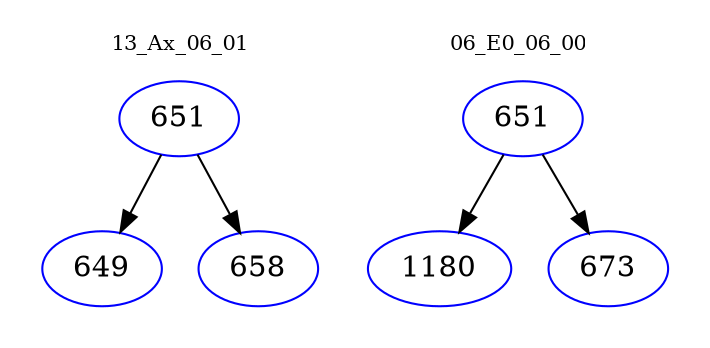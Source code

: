 digraph{
subgraph cluster_0 {
color = white
label = "13_Ax_06_01";
fontsize=10;
T0_651 [label="651", color="blue"]
T0_651 -> T0_649 [color="black"]
T0_649 [label="649", color="blue"]
T0_651 -> T0_658 [color="black"]
T0_658 [label="658", color="blue"]
}
subgraph cluster_1 {
color = white
label = "06_E0_06_00";
fontsize=10;
T1_651 [label="651", color="blue"]
T1_651 -> T1_1180 [color="black"]
T1_1180 [label="1180", color="blue"]
T1_651 -> T1_673 [color="black"]
T1_673 [label="673", color="blue"]
}
}
